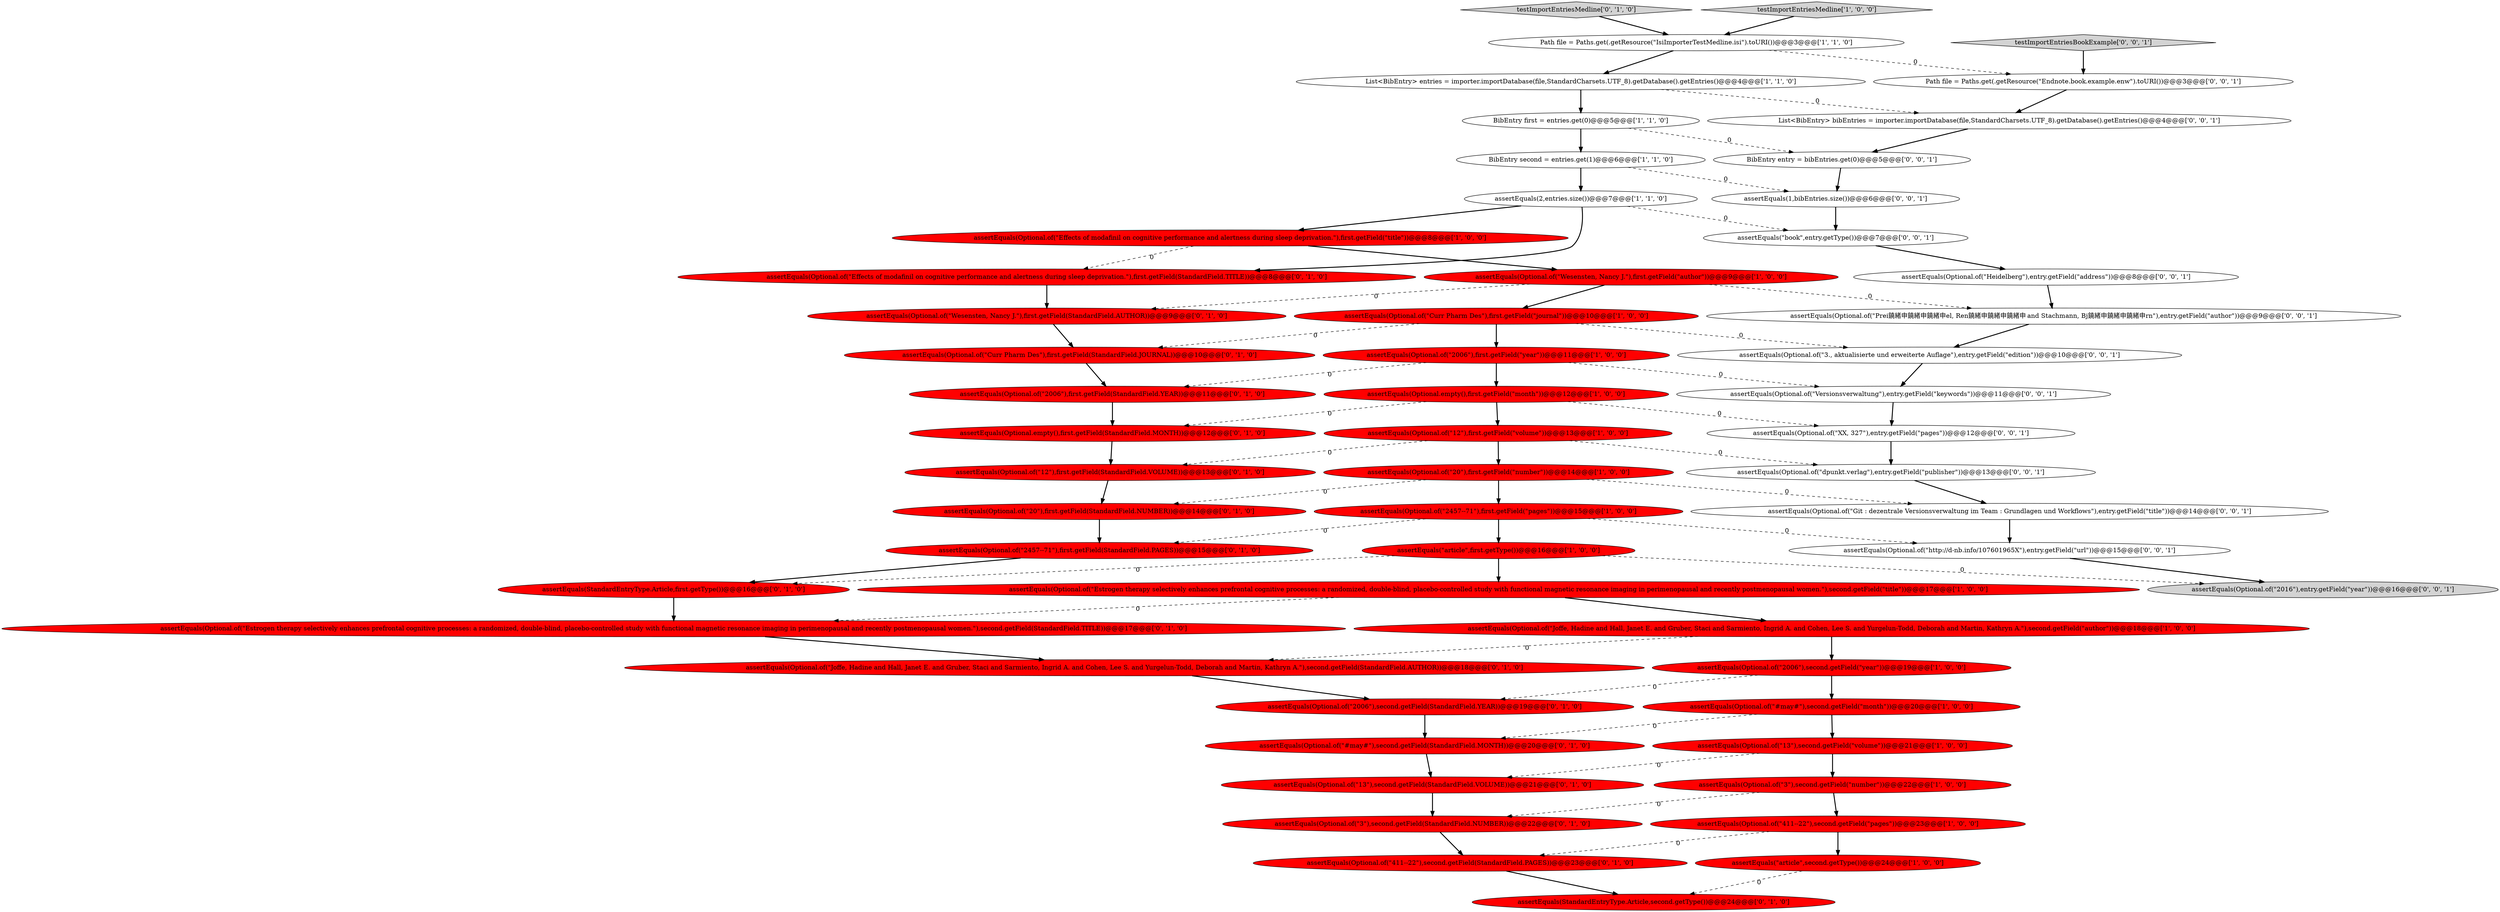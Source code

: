 digraph {
38 [style = filled, label = "assertEquals(Optional.empty(),first.getField(StandardField.MONTH))@@@12@@@['0', '1', '0']", fillcolor = red, shape = ellipse image = "AAA1AAABBB2BBB"];
50 [style = filled, label = "assertEquals(Optional.of(\"Prei鐃緒申鐃緒申鐃緒申el, Ren鐃緒申鐃緒申鐃緒申 and Stachmann, Bj鐃緒申鐃緒申鐃緒申rn\"),entry.getField(\"author\"))@@@9@@@['0', '0', '1']", fillcolor = white, shape = ellipse image = "AAA0AAABBB3BBB"];
34 [style = filled, label = "assertEquals(Optional.of(\"411--22\"),second.getField(StandardField.PAGES))@@@23@@@['0', '1', '0']", fillcolor = red, shape = ellipse image = "AAA1AAABBB2BBB"];
42 [style = filled, label = "assertEquals(Optional.of(\"dpunkt.verlag\"),entry.getField(\"publisher\"))@@@13@@@['0', '0', '1']", fillcolor = white, shape = ellipse image = "AAA0AAABBB3BBB"];
52 [style = filled, label = "assertEquals(Optional.of(\"Versionsverwaltung\"),entry.getField(\"keywords\"))@@@11@@@['0', '0', '1']", fillcolor = white, shape = ellipse image = "AAA0AAABBB3BBB"];
3 [style = filled, label = "assertEquals(Optional.of(\"2006\"),first.getField(\"year\"))@@@11@@@['1', '0', '0']", fillcolor = red, shape = ellipse image = "AAA1AAABBB1BBB"];
4 [style = filled, label = "assertEquals(\"article\",second.getType())@@@24@@@['1', '0', '0']", fillcolor = red, shape = ellipse image = "AAA1AAABBB1BBB"];
15 [style = filled, label = "assertEquals(Optional.empty(),first.getField(\"month\"))@@@12@@@['1', '0', '0']", fillcolor = red, shape = ellipse image = "AAA1AAABBB1BBB"];
20 [style = filled, label = "assertEquals(Optional.of(\"12\"),first.getField(\"volume\"))@@@13@@@['1', '0', '0']", fillcolor = red, shape = ellipse image = "AAA1AAABBB1BBB"];
21 [style = filled, label = "assertEquals(Optional.of(\"20\"),first.getField(\"number\"))@@@14@@@['1', '0', '0']", fillcolor = red, shape = ellipse image = "AAA1AAABBB1BBB"];
13 [style = filled, label = "assertEquals(Optional.of(\"Joffe, Hadine and Hall, Janet E. and Gruber, Staci and Sarmiento, Ingrid A. and Cohen, Lee S. and Yurgelun-Todd, Deborah and Martin, Kathryn A.\"),second.getField(\"author\"))@@@18@@@['1', '0', '0']", fillcolor = red, shape = ellipse image = "AAA1AAABBB1BBB"];
28 [style = filled, label = "assertEquals(Optional.of(\"Curr Pharm Des\"),first.getField(StandardField.JOURNAL))@@@10@@@['0', '1', '0']", fillcolor = red, shape = ellipse image = "AAA1AAABBB2BBB"];
26 [style = filled, label = "assertEquals(Optional.of(\"13\"),second.getField(StandardField.VOLUME))@@@21@@@['0', '1', '0']", fillcolor = red, shape = ellipse image = "AAA1AAABBB2BBB"];
46 [style = filled, label = "assertEquals(Optional.of(\"XX, 327\"),entry.getField(\"pages\"))@@@12@@@['0', '0', '1']", fillcolor = white, shape = ellipse image = "AAA0AAABBB3BBB"];
48 [style = filled, label = "assertEquals(Optional.of(\"http://d-nb.info/107601965X\"),entry.getField(\"url\"))@@@15@@@['0', '0', '1']", fillcolor = white, shape = ellipse image = "AAA0AAABBB3BBB"];
16 [style = filled, label = "Path file = Paths.get(.getResource(\"IsiImporterTestMedline.isi\").toURI())@@@3@@@['1', '1', '0']", fillcolor = white, shape = ellipse image = "AAA0AAABBB1BBB"];
24 [style = filled, label = "assertEquals(Optional.of(\"Wesensten, Nancy J.\"),first.getField(StandardField.AUTHOR))@@@9@@@['0', '1', '0']", fillcolor = red, shape = ellipse image = "AAA1AAABBB2BBB"];
40 [style = filled, label = "assertEquals(StandardEntryType.Article,first.getType())@@@16@@@['0', '1', '0']", fillcolor = red, shape = ellipse image = "AAA1AAABBB2BBB"];
54 [style = filled, label = "Path file = Paths.get(.getResource(\"Endnote.book.example.enw\").toURI())@@@3@@@['0', '0', '1']", fillcolor = white, shape = ellipse image = "AAA0AAABBB3BBB"];
11 [style = filled, label = "assertEquals(Optional.of(\"Estrogen therapy selectively enhances prefrontal cognitive processes: a randomized, double-blind, placebo-controlled study with functional magnetic resonance imaging in perimenopausal and recently postmenopausal women.\"),second.getField(\"title\"))@@@17@@@['1', '0', '0']", fillcolor = red, shape = ellipse image = "AAA1AAABBB1BBB"];
49 [style = filled, label = "BibEntry entry = bibEntries.get(0)@@@5@@@['0', '0', '1']", fillcolor = white, shape = ellipse image = "AAA0AAABBB3BBB"];
29 [style = filled, label = "assertEquals(Optional.of(\"2457--71\"),first.getField(StandardField.PAGES))@@@15@@@['0', '1', '0']", fillcolor = red, shape = ellipse image = "AAA1AAABBB2BBB"];
55 [style = filled, label = "List<BibEntry> bibEntries = importer.importDatabase(file,StandardCharsets.UTF_8).getDatabase().getEntries()@@@4@@@['0', '0', '1']", fillcolor = white, shape = ellipse image = "AAA0AAABBB3BBB"];
19 [style = filled, label = "assertEquals(Optional.of(\"3\"),second.getField(\"number\"))@@@22@@@['1', '0', '0']", fillcolor = red, shape = ellipse image = "AAA1AAABBB1BBB"];
31 [style = filled, label = "assertEquals(Optional.of(\"20\"),first.getField(StandardField.NUMBER))@@@14@@@['0', '1', '0']", fillcolor = red, shape = ellipse image = "AAA1AAABBB2BBB"];
12 [style = filled, label = "assertEquals(Optional.of(\"13\"),second.getField(\"volume\"))@@@21@@@['1', '0', '0']", fillcolor = red, shape = ellipse image = "AAA1AAABBB1BBB"];
45 [style = filled, label = "assertEquals(1,bibEntries.size())@@@6@@@['0', '0', '1']", fillcolor = white, shape = ellipse image = "AAA0AAABBB3BBB"];
10 [style = filled, label = "assertEquals(Optional.of(\"Wesensten, Nancy J.\"),first.getField(\"author\"))@@@9@@@['1', '0', '0']", fillcolor = red, shape = ellipse image = "AAA1AAABBB1BBB"];
43 [style = filled, label = "testImportEntriesBookExample['0', '0', '1']", fillcolor = lightgray, shape = diamond image = "AAA0AAABBB3BBB"];
36 [style = filled, label = "assertEquals(StandardEntryType.Article,second.getType())@@@24@@@['0', '1', '0']", fillcolor = red, shape = ellipse image = "AAA1AAABBB2BBB"];
22 [style = filled, label = "assertEquals(Optional.of(\"2006\"),second.getField(\"year\"))@@@19@@@['1', '0', '0']", fillcolor = red, shape = ellipse image = "AAA1AAABBB1BBB"];
35 [style = filled, label = "testImportEntriesMedline['0', '1', '0']", fillcolor = lightgray, shape = diamond image = "AAA0AAABBB2BBB"];
8 [style = filled, label = "assertEquals(Optional.of(\"2457--71\"),first.getField(\"pages\"))@@@15@@@['1', '0', '0']", fillcolor = red, shape = ellipse image = "AAA1AAABBB1BBB"];
51 [style = filled, label = "assertEquals(Optional.of(\"2016\"),entry.getField(\"year\"))@@@16@@@['0', '0', '1']", fillcolor = lightgray, shape = ellipse image = "AAA0AAABBB3BBB"];
39 [style = filled, label = "assertEquals(Optional.of(\"12\"),first.getField(StandardField.VOLUME))@@@13@@@['0', '1', '0']", fillcolor = red, shape = ellipse image = "AAA1AAABBB2BBB"];
18 [style = filled, label = "assertEquals(\"article\",first.getType())@@@16@@@['1', '0', '0']", fillcolor = red, shape = ellipse image = "AAA1AAABBB1BBB"];
47 [style = filled, label = "assertEquals(Optional.of(\"Git : dezentrale Versionsverwaltung im Team : Grundlagen und Workflows\"),entry.getField(\"title\"))@@@14@@@['0', '0', '1']", fillcolor = white, shape = ellipse image = "AAA0AAABBB3BBB"];
1 [style = filled, label = "assertEquals(Optional.of(\"411--22\"),second.getField(\"pages\"))@@@23@@@['1', '0', '0']", fillcolor = red, shape = ellipse image = "AAA1AAABBB1BBB"];
41 [style = filled, label = "assertEquals(Optional.of(\"3., aktualisierte und erweiterte Auflage\"),entry.getField(\"edition\"))@@@10@@@['0', '0', '1']", fillcolor = white, shape = ellipse image = "AAA0AAABBB3BBB"];
5 [style = filled, label = "testImportEntriesMedline['1', '0', '0']", fillcolor = lightgray, shape = diamond image = "AAA0AAABBB1BBB"];
9 [style = filled, label = "assertEquals(2,entries.size())@@@7@@@['1', '1', '0']", fillcolor = white, shape = ellipse image = "AAA0AAABBB1BBB"];
17 [style = filled, label = "BibEntry second = entries.get(1)@@@6@@@['1', '1', '0']", fillcolor = white, shape = ellipse image = "AAA0AAABBB1BBB"];
32 [style = filled, label = "assertEquals(Optional.of(\"Estrogen therapy selectively enhances prefrontal cognitive processes: a randomized, double-blind, placebo-controlled study with functional magnetic resonance imaging in perimenopausal and recently postmenopausal women.\"),second.getField(StandardField.TITLE))@@@17@@@['0', '1', '0']", fillcolor = red, shape = ellipse image = "AAA1AAABBB2BBB"];
37 [style = filled, label = "assertEquals(Optional.of(\"3\"),second.getField(StandardField.NUMBER))@@@22@@@['0', '1', '0']", fillcolor = red, shape = ellipse image = "AAA1AAABBB2BBB"];
25 [style = filled, label = "assertEquals(Optional.of(\"2006\"),second.getField(StandardField.YEAR))@@@19@@@['0', '1', '0']", fillcolor = red, shape = ellipse image = "AAA1AAABBB2BBB"];
23 [style = filled, label = "assertEquals(Optional.of(\"#may#\"),second.getField(StandardField.MONTH))@@@20@@@['0', '1', '0']", fillcolor = red, shape = ellipse image = "AAA1AAABBB2BBB"];
30 [style = filled, label = "assertEquals(Optional.of(\"2006\"),first.getField(StandardField.YEAR))@@@11@@@['0', '1', '0']", fillcolor = red, shape = ellipse image = "AAA1AAABBB2BBB"];
0 [style = filled, label = "BibEntry first = entries.get(0)@@@5@@@['1', '1', '0']", fillcolor = white, shape = ellipse image = "AAA0AAABBB1BBB"];
6 [style = filled, label = "assertEquals(Optional.of(\"#may#\"),second.getField(\"month\"))@@@20@@@['1', '0', '0']", fillcolor = red, shape = ellipse image = "AAA1AAABBB1BBB"];
27 [style = filled, label = "assertEquals(Optional.of(\"Effects of modafinil on cognitive performance and alertness during sleep deprivation.\"),first.getField(StandardField.TITLE))@@@8@@@['0', '1', '0']", fillcolor = red, shape = ellipse image = "AAA1AAABBB2BBB"];
7 [style = filled, label = "assertEquals(Optional.of(\"Effects of modafinil on cognitive performance and alertness during sleep deprivation.\"),first.getField(\"title\"))@@@8@@@['1', '0', '0']", fillcolor = red, shape = ellipse image = "AAA1AAABBB1BBB"];
2 [style = filled, label = "assertEquals(Optional.of(\"Curr Pharm Des\"),first.getField(\"journal\"))@@@10@@@['1', '0', '0']", fillcolor = red, shape = ellipse image = "AAA1AAABBB1BBB"];
53 [style = filled, label = "assertEquals(\"book\",entry.getType())@@@7@@@['0', '0', '1']", fillcolor = white, shape = ellipse image = "AAA0AAABBB3BBB"];
33 [style = filled, label = "assertEquals(Optional.of(\"Joffe, Hadine and Hall, Janet E. and Gruber, Staci and Sarmiento, Ingrid A. and Cohen, Lee S. and Yurgelun-Todd, Deborah and Martin, Kathryn A.\"),second.getField(StandardField.AUTHOR))@@@18@@@['0', '1', '0']", fillcolor = red, shape = ellipse image = "AAA1AAABBB2BBB"];
44 [style = filled, label = "assertEquals(Optional.of(\"Heidelberg\"),entry.getField(\"address\"))@@@8@@@['0', '0', '1']", fillcolor = white, shape = ellipse image = "AAA0AAABBB3BBB"];
14 [style = filled, label = "List<BibEntry> entries = importer.importDatabase(file,StandardCharsets.UTF_8).getDatabase().getEntries()@@@4@@@['1', '1', '0']", fillcolor = white, shape = ellipse image = "AAA0AAABBB1BBB"];
3->52 [style = dashed, label="0"];
11->32 [style = dashed, label="0"];
54->55 [style = bold, label=""];
24->28 [style = bold, label=""];
49->45 [style = bold, label=""];
30->38 [style = bold, label=""];
1->4 [style = bold, label=""];
46->42 [style = bold, label=""];
3->30 [style = dashed, label="0"];
18->40 [style = dashed, label="0"];
35->16 [style = bold, label=""];
22->25 [style = dashed, label="0"];
52->46 [style = bold, label=""];
28->30 [style = bold, label=""];
47->48 [style = bold, label=""];
10->50 [style = dashed, label="0"];
7->10 [style = bold, label=""];
25->23 [style = bold, label=""];
0->17 [style = bold, label=""];
8->18 [style = bold, label=""];
55->49 [style = bold, label=""];
17->9 [style = bold, label=""];
2->3 [style = bold, label=""];
18->11 [style = bold, label=""];
1->34 [style = dashed, label="0"];
21->8 [style = bold, label=""];
23->26 [style = bold, label=""];
42->47 [style = bold, label=""];
53->44 [style = bold, label=""];
31->29 [style = bold, label=""];
44->50 [style = bold, label=""];
3->15 [style = bold, label=""];
45->53 [style = bold, label=""];
9->7 [style = bold, label=""];
17->45 [style = dashed, label="0"];
8->48 [style = dashed, label="0"];
38->39 [style = bold, label=""];
32->33 [style = bold, label=""];
41->52 [style = bold, label=""];
7->27 [style = dashed, label="0"];
20->21 [style = bold, label=""];
5->16 [style = bold, label=""];
9->27 [style = bold, label=""];
15->38 [style = dashed, label="0"];
21->31 [style = dashed, label="0"];
12->26 [style = dashed, label="0"];
19->1 [style = bold, label=""];
48->51 [style = bold, label=""];
20->42 [style = dashed, label="0"];
21->47 [style = dashed, label="0"];
4->36 [style = dashed, label="0"];
14->0 [style = bold, label=""];
15->46 [style = dashed, label="0"];
33->25 [style = bold, label=""];
39->31 [style = bold, label=""];
15->20 [style = bold, label=""];
37->34 [style = bold, label=""];
34->36 [style = bold, label=""];
11->13 [style = bold, label=""];
2->28 [style = dashed, label="0"];
14->55 [style = dashed, label="0"];
40->32 [style = bold, label=""];
16->54 [style = dashed, label="0"];
13->33 [style = dashed, label="0"];
16->14 [style = bold, label=""];
29->40 [style = bold, label=""];
26->37 [style = bold, label=""];
10->2 [style = bold, label=""];
27->24 [style = bold, label=""];
2->41 [style = dashed, label="0"];
13->22 [style = bold, label=""];
20->39 [style = dashed, label="0"];
12->19 [style = bold, label=""];
0->49 [style = dashed, label="0"];
9->53 [style = dashed, label="0"];
50->41 [style = bold, label=""];
43->54 [style = bold, label=""];
19->37 [style = dashed, label="0"];
10->24 [style = dashed, label="0"];
8->29 [style = dashed, label="0"];
6->23 [style = dashed, label="0"];
18->51 [style = dashed, label="0"];
22->6 [style = bold, label=""];
6->12 [style = bold, label=""];
}
